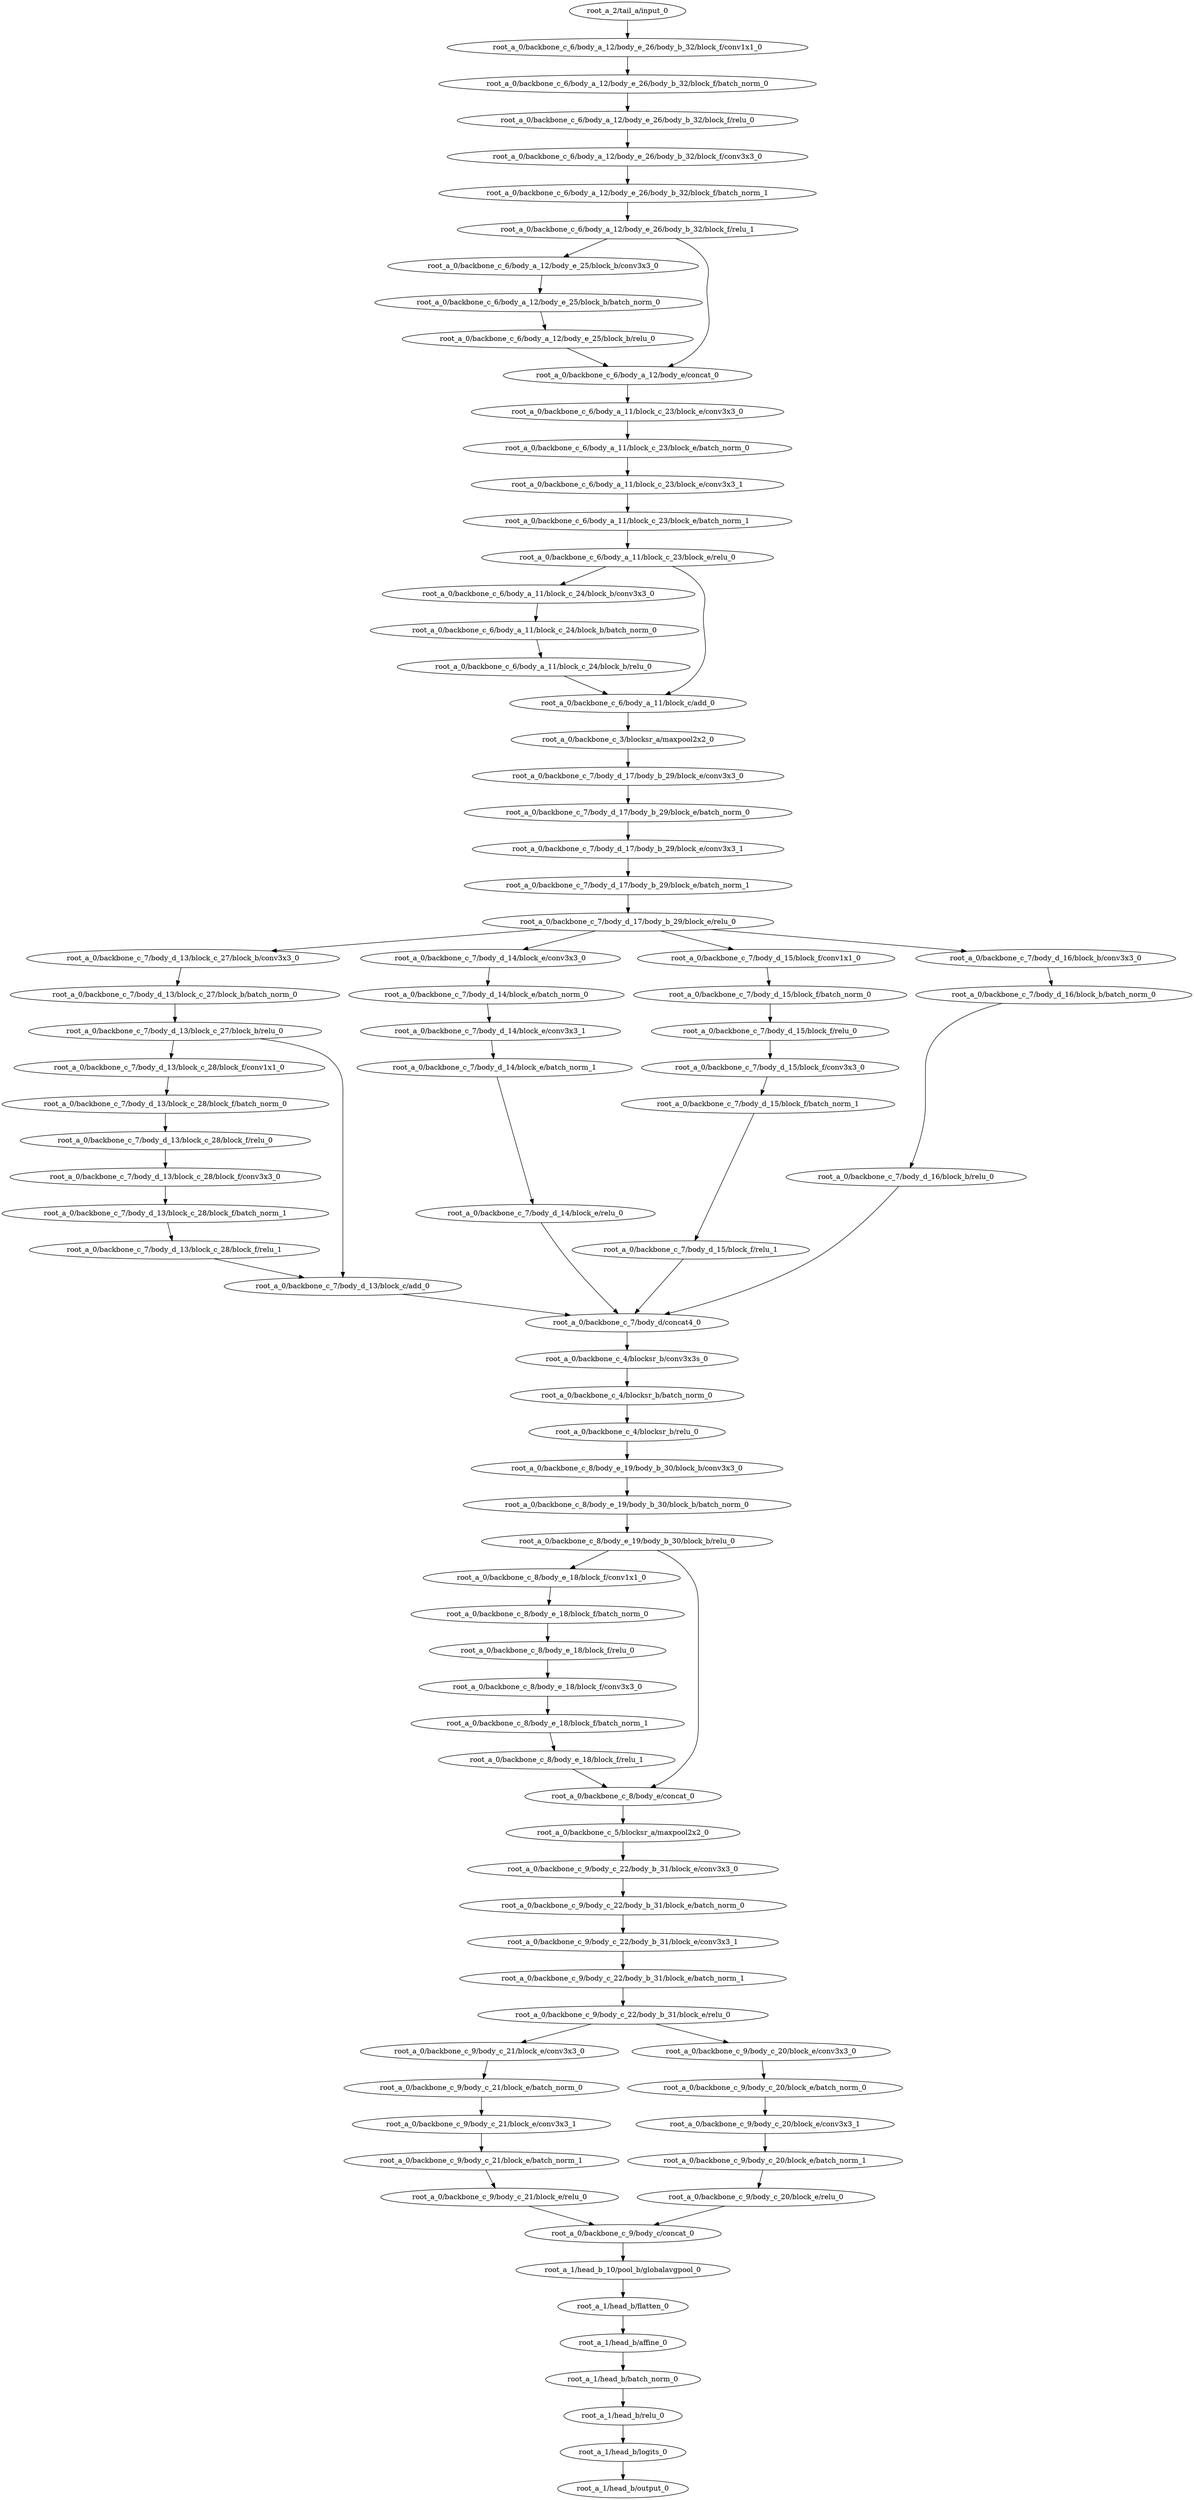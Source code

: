 digraph root_a {
	"root_a_2/tail_a/input_0"
	"root_a_0/backbone_c_6/body_a_12/body_e_26/body_b_32/block_f/conv1x1_0"
	"root_a_0/backbone_c_6/body_a_12/body_e_26/body_b_32/block_f/batch_norm_0"
	"root_a_0/backbone_c_6/body_a_12/body_e_26/body_b_32/block_f/relu_0"
	"root_a_0/backbone_c_6/body_a_12/body_e_26/body_b_32/block_f/conv3x3_0"
	"root_a_0/backbone_c_6/body_a_12/body_e_26/body_b_32/block_f/batch_norm_1"
	"root_a_0/backbone_c_6/body_a_12/body_e_26/body_b_32/block_f/relu_1"
	"root_a_0/backbone_c_6/body_a_12/body_e_25/block_b/conv3x3_0"
	"root_a_0/backbone_c_6/body_a_12/body_e_25/block_b/batch_norm_0"
	"root_a_0/backbone_c_6/body_a_12/body_e_25/block_b/relu_0"
	"root_a_0/backbone_c_6/body_a_12/body_e/concat_0"
	"root_a_0/backbone_c_6/body_a_11/block_c_23/block_e/conv3x3_0"
	"root_a_0/backbone_c_6/body_a_11/block_c_23/block_e/batch_norm_0"
	"root_a_0/backbone_c_6/body_a_11/block_c_23/block_e/conv3x3_1"
	"root_a_0/backbone_c_6/body_a_11/block_c_23/block_e/batch_norm_1"
	"root_a_0/backbone_c_6/body_a_11/block_c_23/block_e/relu_0"
	"root_a_0/backbone_c_6/body_a_11/block_c_24/block_b/conv3x3_0"
	"root_a_0/backbone_c_6/body_a_11/block_c_24/block_b/batch_norm_0"
	"root_a_0/backbone_c_6/body_a_11/block_c_24/block_b/relu_0"
	"root_a_0/backbone_c_6/body_a_11/block_c/add_0"
	"root_a_0/backbone_c_3/blocksr_a/maxpool2x2_0"
	"root_a_0/backbone_c_7/body_d_17/body_b_29/block_e/conv3x3_0"
	"root_a_0/backbone_c_7/body_d_17/body_b_29/block_e/batch_norm_0"
	"root_a_0/backbone_c_7/body_d_17/body_b_29/block_e/conv3x3_1"
	"root_a_0/backbone_c_7/body_d_17/body_b_29/block_e/batch_norm_1"
	"root_a_0/backbone_c_7/body_d_17/body_b_29/block_e/relu_0"
	"root_a_0/backbone_c_7/body_d_13/block_c_27/block_b/conv3x3_0"
	"root_a_0/backbone_c_7/body_d_13/block_c_27/block_b/batch_norm_0"
	"root_a_0/backbone_c_7/body_d_13/block_c_27/block_b/relu_0"
	"root_a_0/backbone_c_7/body_d_13/block_c_28/block_f/conv1x1_0"
	"root_a_0/backbone_c_7/body_d_13/block_c_28/block_f/batch_norm_0"
	"root_a_0/backbone_c_7/body_d_13/block_c_28/block_f/relu_0"
	"root_a_0/backbone_c_7/body_d_13/block_c_28/block_f/conv3x3_0"
	"root_a_0/backbone_c_7/body_d_13/block_c_28/block_f/batch_norm_1"
	"root_a_0/backbone_c_7/body_d_13/block_c_28/block_f/relu_1"
	"root_a_0/backbone_c_7/body_d_13/block_c/add_0"
	"root_a_0/backbone_c_7/body_d_14/block_e/conv3x3_0"
	"root_a_0/backbone_c_7/body_d_14/block_e/batch_norm_0"
	"root_a_0/backbone_c_7/body_d_14/block_e/conv3x3_1"
	"root_a_0/backbone_c_7/body_d_14/block_e/batch_norm_1"
	"root_a_0/backbone_c_7/body_d_14/block_e/relu_0"
	"root_a_0/backbone_c_7/body_d_15/block_f/conv1x1_0"
	"root_a_0/backbone_c_7/body_d_15/block_f/batch_norm_0"
	"root_a_0/backbone_c_7/body_d_15/block_f/relu_0"
	"root_a_0/backbone_c_7/body_d_15/block_f/conv3x3_0"
	"root_a_0/backbone_c_7/body_d_15/block_f/batch_norm_1"
	"root_a_0/backbone_c_7/body_d_15/block_f/relu_1"
	"root_a_0/backbone_c_7/body_d_16/block_b/conv3x3_0"
	"root_a_0/backbone_c_7/body_d_16/block_b/batch_norm_0"
	"root_a_0/backbone_c_7/body_d_16/block_b/relu_0"
	"root_a_0/backbone_c_7/body_d/concat4_0"
	"root_a_0/backbone_c_4/blocksr_b/conv3x3s_0"
	"root_a_0/backbone_c_4/blocksr_b/batch_norm_0"
	"root_a_0/backbone_c_4/blocksr_b/relu_0"
	"root_a_0/backbone_c_8/body_e_19/body_b_30/block_b/conv3x3_0"
	"root_a_0/backbone_c_8/body_e_19/body_b_30/block_b/batch_norm_0"
	"root_a_0/backbone_c_8/body_e_19/body_b_30/block_b/relu_0"
	"root_a_0/backbone_c_8/body_e_18/block_f/conv1x1_0"
	"root_a_0/backbone_c_8/body_e_18/block_f/batch_norm_0"
	"root_a_0/backbone_c_8/body_e_18/block_f/relu_0"
	"root_a_0/backbone_c_8/body_e_18/block_f/conv3x3_0"
	"root_a_0/backbone_c_8/body_e_18/block_f/batch_norm_1"
	"root_a_0/backbone_c_8/body_e_18/block_f/relu_1"
	"root_a_0/backbone_c_8/body_e/concat_0"
	"root_a_0/backbone_c_5/blocksr_a/maxpool2x2_0"
	"root_a_0/backbone_c_9/body_c_22/body_b_31/block_e/conv3x3_0"
	"root_a_0/backbone_c_9/body_c_22/body_b_31/block_e/batch_norm_0"
	"root_a_0/backbone_c_9/body_c_22/body_b_31/block_e/conv3x3_1"
	"root_a_0/backbone_c_9/body_c_22/body_b_31/block_e/batch_norm_1"
	"root_a_0/backbone_c_9/body_c_22/body_b_31/block_e/relu_0"
	"root_a_0/backbone_c_9/body_c_21/block_e/conv3x3_0"
	"root_a_0/backbone_c_9/body_c_21/block_e/batch_norm_0"
	"root_a_0/backbone_c_9/body_c_21/block_e/conv3x3_1"
	"root_a_0/backbone_c_9/body_c_21/block_e/batch_norm_1"
	"root_a_0/backbone_c_9/body_c_21/block_e/relu_0"
	"root_a_0/backbone_c_9/body_c_20/block_e/conv3x3_0"
	"root_a_0/backbone_c_9/body_c_20/block_e/batch_norm_0"
	"root_a_0/backbone_c_9/body_c_20/block_e/conv3x3_1"
	"root_a_0/backbone_c_9/body_c_20/block_e/batch_norm_1"
	"root_a_0/backbone_c_9/body_c_20/block_e/relu_0"
	"root_a_0/backbone_c_9/body_c/concat_0"
	"root_a_1/head_b_10/pool_b/globalavgpool_0"
	"root_a_1/head_b/flatten_0"
	"root_a_1/head_b/affine_0"
	"root_a_1/head_b/batch_norm_0"
	"root_a_1/head_b/relu_0"
	"root_a_1/head_b/logits_0"
	"root_a_1/head_b/output_0"

	"root_a_2/tail_a/input_0" -> "root_a_0/backbone_c_6/body_a_12/body_e_26/body_b_32/block_f/conv1x1_0"
	"root_a_0/backbone_c_6/body_a_12/body_e_26/body_b_32/block_f/conv1x1_0" -> "root_a_0/backbone_c_6/body_a_12/body_e_26/body_b_32/block_f/batch_norm_0"
	"root_a_0/backbone_c_6/body_a_12/body_e_26/body_b_32/block_f/batch_norm_0" -> "root_a_0/backbone_c_6/body_a_12/body_e_26/body_b_32/block_f/relu_0"
	"root_a_0/backbone_c_6/body_a_12/body_e_26/body_b_32/block_f/relu_0" -> "root_a_0/backbone_c_6/body_a_12/body_e_26/body_b_32/block_f/conv3x3_0"
	"root_a_0/backbone_c_6/body_a_12/body_e_26/body_b_32/block_f/conv3x3_0" -> "root_a_0/backbone_c_6/body_a_12/body_e_26/body_b_32/block_f/batch_norm_1"
	"root_a_0/backbone_c_6/body_a_12/body_e_26/body_b_32/block_f/batch_norm_1" -> "root_a_0/backbone_c_6/body_a_12/body_e_26/body_b_32/block_f/relu_1"
	"root_a_0/backbone_c_6/body_a_12/body_e_26/body_b_32/block_f/relu_1" -> "root_a_0/backbone_c_6/body_a_12/body_e_25/block_b/conv3x3_0"
	"root_a_0/backbone_c_6/body_a_12/body_e_25/block_b/conv3x3_0" -> "root_a_0/backbone_c_6/body_a_12/body_e_25/block_b/batch_norm_0"
	"root_a_0/backbone_c_6/body_a_12/body_e_25/block_b/batch_norm_0" -> "root_a_0/backbone_c_6/body_a_12/body_e_25/block_b/relu_0"
	"root_a_0/backbone_c_6/body_a_12/body_e_25/block_b/relu_0" -> "root_a_0/backbone_c_6/body_a_12/body_e/concat_0"
	"root_a_0/backbone_c_6/body_a_12/body_e_26/body_b_32/block_f/relu_1" -> "root_a_0/backbone_c_6/body_a_12/body_e/concat_0"
	"root_a_0/backbone_c_6/body_a_12/body_e/concat_0" -> "root_a_0/backbone_c_6/body_a_11/block_c_23/block_e/conv3x3_0"
	"root_a_0/backbone_c_6/body_a_11/block_c_23/block_e/conv3x3_0" -> "root_a_0/backbone_c_6/body_a_11/block_c_23/block_e/batch_norm_0"
	"root_a_0/backbone_c_6/body_a_11/block_c_23/block_e/batch_norm_0" -> "root_a_0/backbone_c_6/body_a_11/block_c_23/block_e/conv3x3_1"
	"root_a_0/backbone_c_6/body_a_11/block_c_23/block_e/conv3x3_1" -> "root_a_0/backbone_c_6/body_a_11/block_c_23/block_e/batch_norm_1"
	"root_a_0/backbone_c_6/body_a_11/block_c_23/block_e/batch_norm_1" -> "root_a_0/backbone_c_6/body_a_11/block_c_23/block_e/relu_0"
	"root_a_0/backbone_c_6/body_a_11/block_c_23/block_e/relu_0" -> "root_a_0/backbone_c_6/body_a_11/block_c_24/block_b/conv3x3_0"
	"root_a_0/backbone_c_6/body_a_11/block_c_24/block_b/conv3x3_0" -> "root_a_0/backbone_c_6/body_a_11/block_c_24/block_b/batch_norm_0"
	"root_a_0/backbone_c_6/body_a_11/block_c_24/block_b/batch_norm_0" -> "root_a_0/backbone_c_6/body_a_11/block_c_24/block_b/relu_0"
	"root_a_0/backbone_c_6/body_a_11/block_c_23/block_e/relu_0" -> "root_a_0/backbone_c_6/body_a_11/block_c/add_0"
	"root_a_0/backbone_c_6/body_a_11/block_c_24/block_b/relu_0" -> "root_a_0/backbone_c_6/body_a_11/block_c/add_0"
	"root_a_0/backbone_c_6/body_a_11/block_c/add_0" -> "root_a_0/backbone_c_3/blocksr_a/maxpool2x2_0"
	"root_a_0/backbone_c_3/blocksr_a/maxpool2x2_0" -> "root_a_0/backbone_c_7/body_d_17/body_b_29/block_e/conv3x3_0"
	"root_a_0/backbone_c_7/body_d_17/body_b_29/block_e/conv3x3_0" -> "root_a_0/backbone_c_7/body_d_17/body_b_29/block_e/batch_norm_0"
	"root_a_0/backbone_c_7/body_d_17/body_b_29/block_e/batch_norm_0" -> "root_a_0/backbone_c_7/body_d_17/body_b_29/block_e/conv3x3_1"
	"root_a_0/backbone_c_7/body_d_17/body_b_29/block_e/conv3x3_1" -> "root_a_0/backbone_c_7/body_d_17/body_b_29/block_e/batch_norm_1"
	"root_a_0/backbone_c_7/body_d_17/body_b_29/block_e/batch_norm_1" -> "root_a_0/backbone_c_7/body_d_17/body_b_29/block_e/relu_0"
	"root_a_0/backbone_c_7/body_d_17/body_b_29/block_e/relu_0" -> "root_a_0/backbone_c_7/body_d_13/block_c_27/block_b/conv3x3_0"
	"root_a_0/backbone_c_7/body_d_13/block_c_27/block_b/conv3x3_0" -> "root_a_0/backbone_c_7/body_d_13/block_c_27/block_b/batch_norm_0"
	"root_a_0/backbone_c_7/body_d_13/block_c_27/block_b/batch_norm_0" -> "root_a_0/backbone_c_7/body_d_13/block_c_27/block_b/relu_0"
	"root_a_0/backbone_c_7/body_d_13/block_c_27/block_b/relu_0" -> "root_a_0/backbone_c_7/body_d_13/block_c_28/block_f/conv1x1_0"
	"root_a_0/backbone_c_7/body_d_13/block_c_28/block_f/conv1x1_0" -> "root_a_0/backbone_c_7/body_d_13/block_c_28/block_f/batch_norm_0"
	"root_a_0/backbone_c_7/body_d_13/block_c_28/block_f/batch_norm_0" -> "root_a_0/backbone_c_7/body_d_13/block_c_28/block_f/relu_0"
	"root_a_0/backbone_c_7/body_d_13/block_c_28/block_f/relu_0" -> "root_a_0/backbone_c_7/body_d_13/block_c_28/block_f/conv3x3_0"
	"root_a_0/backbone_c_7/body_d_13/block_c_28/block_f/conv3x3_0" -> "root_a_0/backbone_c_7/body_d_13/block_c_28/block_f/batch_norm_1"
	"root_a_0/backbone_c_7/body_d_13/block_c_28/block_f/batch_norm_1" -> "root_a_0/backbone_c_7/body_d_13/block_c_28/block_f/relu_1"
	"root_a_0/backbone_c_7/body_d_13/block_c_27/block_b/relu_0" -> "root_a_0/backbone_c_7/body_d_13/block_c/add_0"
	"root_a_0/backbone_c_7/body_d_13/block_c_28/block_f/relu_1" -> "root_a_0/backbone_c_7/body_d_13/block_c/add_0"
	"root_a_0/backbone_c_7/body_d_17/body_b_29/block_e/relu_0" -> "root_a_0/backbone_c_7/body_d_14/block_e/conv3x3_0"
	"root_a_0/backbone_c_7/body_d_14/block_e/conv3x3_0" -> "root_a_0/backbone_c_7/body_d_14/block_e/batch_norm_0"
	"root_a_0/backbone_c_7/body_d_14/block_e/batch_norm_0" -> "root_a_0/backbone_c_7/body_d_14/block_e/conv3x3_1"
	"root_a_0/backbone_c_7/body_d_14/block_e/conv3x3_1" -> "root_a_0/backbone_c_7/body_d_14/block_e/batch_norm_1"
	"root_a_0/backbone_c_7/body_d_14/block_e/batch_norm_1" -> "root_a_0/backbone_c_7/body_d_14/block_e/relu_0"
	"root_a_0/backbone_c_7/body_d_17/body_b_29/block_e/relu_0" -> "root_a_0/backbone_c_7/body_d_15/block_f/conv1x1_0"
	"root_a_0/backbone_c_7/body_d_15/block_f/conv1x1_0" -> "root_a_0/backbone_c_7/body_d_15/block_f/batch_norm_0"
	"root_a_0/backbone_c_7/body_d_15/block_f/batch_norm_0" -> "root_a_0/backbone_c_7/body_d_15/block_f/relu_0"
	"root_a_0/backbone_c_7/body_d_15/block_f/relu_0" -> "root_a_0/backbone_c_7/body_d_15/block_f/conv3x3_0"
	"root_a_0/backbone_c_7/body_d_15/block_f/conv3x3_0" -> "root_a_0/backbone_c_7/body_d_15/block_f/batch_norm_1"
	"root_a_0/backbone_c_7/body_d_15/block_f/batch_norm_1" -> "root_a_0/backbone_c_7/body_d_15/block_f/relu_1"
	"root_a_0/backbone_c_7/body_d_17/body_b_29/block_e/relu_0" -> "root_a_0/backbone_c_7/body_d_16/block_b/conv3x3_0"
	"root_a_0/backbone_c_7/body_d_16/block_b/conv3x3_0" -> "root_a_0/backbone_c_7/body_d_16/block_b/batch_norm_0"
	"root_a_0/backbone_c_7/body_d_16/block_b/batch_norm_0" -> "root_a_0/backbone_c_7/body_d_16/block_b/relu_0"
	"root_a_0/backbone_c_7/body_d_13/block_c/add_0" -> "root_a_0/backbone_c_7/body_d/concat4_0"
	"root_a_0/backbone_c_7/body_d_14/block_e/relu_0" -> "root_a_0/backbone_c_7/body_d/concat4_0"
	"root_a_0/backbone_c_7/body_d_15/block_f/relu_1" -> "root_a_0/backbone_c_7/body_d/concat4_0"
	"root_a_0/backbone_c_7/body_d_16/block_b/relu_0" -> "root_a_0/backbone_c_7/body_d/concat4_0"
	"root_a_0/backbone_c_7/body_d/concat4_0" -> "root_a_0/backbone_c_4/blocksr_b/conv3x3s_0"
	"root_a_0/backbone_c_4/blocksr_b/conv3x3s_0" -> "root_a_0/backbone_c_4/blocksr_b/batch_norm_0"
	"root_a_0/backbone_c_4/blocksr_b/batch_norm_0" -> "root_a_0/backbone_c_4/blocksr_b/relu_0"
	"root_a_0/backbone_c_4/blocksr_b/relu_0" -> "root_a_0/backbone_c_8/body_e_19/body_b_30/block_b/conv3x3_0"
	"root_a_0/backbone_c_8/body_e_19/body_b_30/block_b/conv3x3_0" -> "root_a_0/backbone_c_8/body_e_19/body_b_30/block_b/batch_norm_0"
	"root_a_0/backbone_c_8/body_e_19/body_b_30/block_b/batch_norm_0" -> "root_a_0/backbone_c_8/body_e_19/body_b_30/block_b/relu_0"
	"root_a_0/backbone_c_8/body_e_19/body_b_30/block_b/relu_0" -> "root_a_0/backbone_c_8/body_e_18/block_f/conv1x1_0"
	"root_a_0/backbone_c_8/body_e_18/block_f/conv1x1_0" -> "root_a_0/backbone_c_8/body_e_18/block_f/batch_norm_0"
	"root_a_0/backbone_c_8/body_e_18/block_f/batch_norm_0" -> "root_a_0/backbone_c_8/body_e_18/block_f/relu_0"
	"root_a_0/backbone_c_8/body_e_18/block_f/relu_0" -> "root_a_0/backbone_c_8/body_e_18/block_f/conv3x3_0"
	"root_a_0/backbone_c_8/body_e_18/block_f/conv3x3_0" -> "root_a_0/backbone_c_8/body_e_18/block_f/batch_norm_1"
	"root_a_0/backbone_c_8/body_e_18/block_f/batch_norm_1" -> "root_a_0/backbone_c_8/body_e_18/block_f/relu_1"
	"root_a_0/backbone_c_8/body_e_18/block_f/relu_1" -> "root_a_0/backbone_c_8/body_e/concat_0"
	"root_a_0/backbone_c_8/body_e_19/body_b_30/block_b/relu_0" -> "root_a_0/backbone_c_8/body_e/concat_0"
	"root_a_0/backbone_c_8/body_e/concat_0" -> "root_a_0/backbone_c_5/blocksr_a/maxpool2x2_0"
	"root_a_0/backbone_c_5/blocksr_a/maxpool2x2_0" -> "root_a_0/backbone_c_9/body_c_22/body_b_31/block_e/conv3x3_0"
	"root_a_0/backbone_c_9/body_c_22/body_b_31/block_e/conv3x3_0" -> "root_a_0/backbone_c_9/body_c_22/body_b_31/block_e/batch_norm_0"
	"root_a_0/backbone_c_9/body_c_22/body_b_31/block_e/batch_norm_0" -> "root_a_0/backbone_c_9/body_c_22/body_b_31/block_e/conv3x3_1"
	"root_a_0/backbone_c_9/body_c_22/body_b_31/block_e/conv3x3_1" -> "root_a_0/backbone_c_9/body_c_22/body_b_31/block_e/batch_norm_1"
	"root_a_0/backbone_c_9/body_c_22/body_b_31/block_e/batch_norm_1" -> "root_a_0/backbone_c_9/body_c_22/body_b_31/block_e/relu_0"
	"root_a_0/backbone_c_9/body_c_22/body_b_31/block_e/relu_0" -> "root_a_0/backbone_c_9/body_c_21/block_e/conv3x3_0"
	"root_a_0/backbone_c_9/body_c_21/block_e/conv3x3_0" -> "root_a_0/backbone_c_9/body_c_21/block_e/batch_norm_0"
	"root_a_0/backbone_c_9/body_c_21/block_e/batch_norm_0" -> "root_a_0/backbone_c_9/body_c_21/block_e/conv3x3_1"
	"root_a_0/backbone_c_9/body_c_21/block_e/conv3x3_1" -> "root_a_0/backbone_c_9/body_c_21/block_e/batch_norm_1"
	"root_a_0/backbone_c_9/body_c_21/block_e/batch_norm_1" -> "root_a_0/backbone_c_9/body_c_21/block_e/relu_0"
	"root_a_0/backbone_c_9/body_c_22/body_b_31/block_e/relu_0" -> "root_a_0/backbone_c_9/body_c_20/block_e/conv3x3_0"
	"root_a_0/backbone_c_9/body_c_20/block_e/conv3x3_0" -> "root_a_0/backbone_c_9/body_c_20/block_e/batch_norm_0"
	"root_a_0/backbone_c_9/body_c_20/block_e/batch_norm_0" -> "root_a_0/backbone_c_9/body_c_20/block_e/conv3x3_1"
	"root_a_0/backbone_c_9/body_c_20/block_e/conv3x3_1" -> "root_a_0/backbone_c_9/body_c_20/block_e/batch_norm_1"
	"root_a_0/backbone_c_9/body_c_20/block_e/batch_norm_1" -> "root_a_0/backbone_c_9/body_c_20/block_e/relu_0"
	"root_a_0/backbone_c_9/body_c_21/block_e/relu_0" -> "root_a_0/backbone_c_9/body_c/concat_0"
	"root_a_0/backbone_c_9/body_c_20/block_e/relu_0" -> "root_a_0/backbone_c_9/body_c/concat_0"
	"root_a_0/backbone_c_9/body_c/concat_0" -> "root_a_1/head_b_10/pool_b/globalavgpool_0"
	"root_a_1/head_b_10/pool_b/globalavgpool_0" -> "root_a_1/head_b/flatten_0"
	"root_a_1/head_b/flatten_0" -> "root_a_1/head_b/affine_0"
	"root_a_1/head_b/affine_0" -> "root_a_1/head_b/batch_norm_0"
	"root_a_1/head_b/batch_norm_0" -> "root_a_1/head_b/relu_0"
	"root_a_1/head_b/relu_0" -> "root_a_1/head_b/logits_0"
	"root_a_1/head_b/logits_0" -> "root_a_1/head_b/output_0"

}